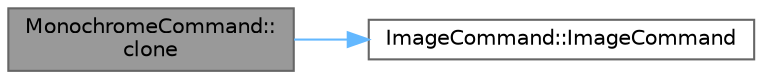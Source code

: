 digraph "MonochromeCommand::clone"
{
 // INTERACTIVE_SVG=YES
 // LATEX_PDF_SIZE
  bgcolor="transparent";
  edge [fontname=Helvetica,fontsize=10,labelfontname=Helvetica,labelfontsize=10];
  node [fontname=Helvetica,fontsize=10,shape=box,height=0.2,width=0.4];
  rankdir="LR";
  Node1 [id="Node000001",label="MonochromeCommand::\lclone",height=0.2,width=0.4,color="gray40", fillcolor="grey60", style="filled", fontcolor="black",tooltip="Creates a polymorphic copy of the command."];
  Node1 -> Node2 [id="edge1_Node000001_Node000002",color="steelblue1",style="solid",tooltip=" "];
  Node2 [id="Node000002",label="ImageCommand::ImageCommand",height=0.2,width=0.4,color="grey40", fillcolor="white", style="filled",URL="$class_image_command.html#a512147ace37dc9bb2c628442015bceee",tooltip=" "];
}
